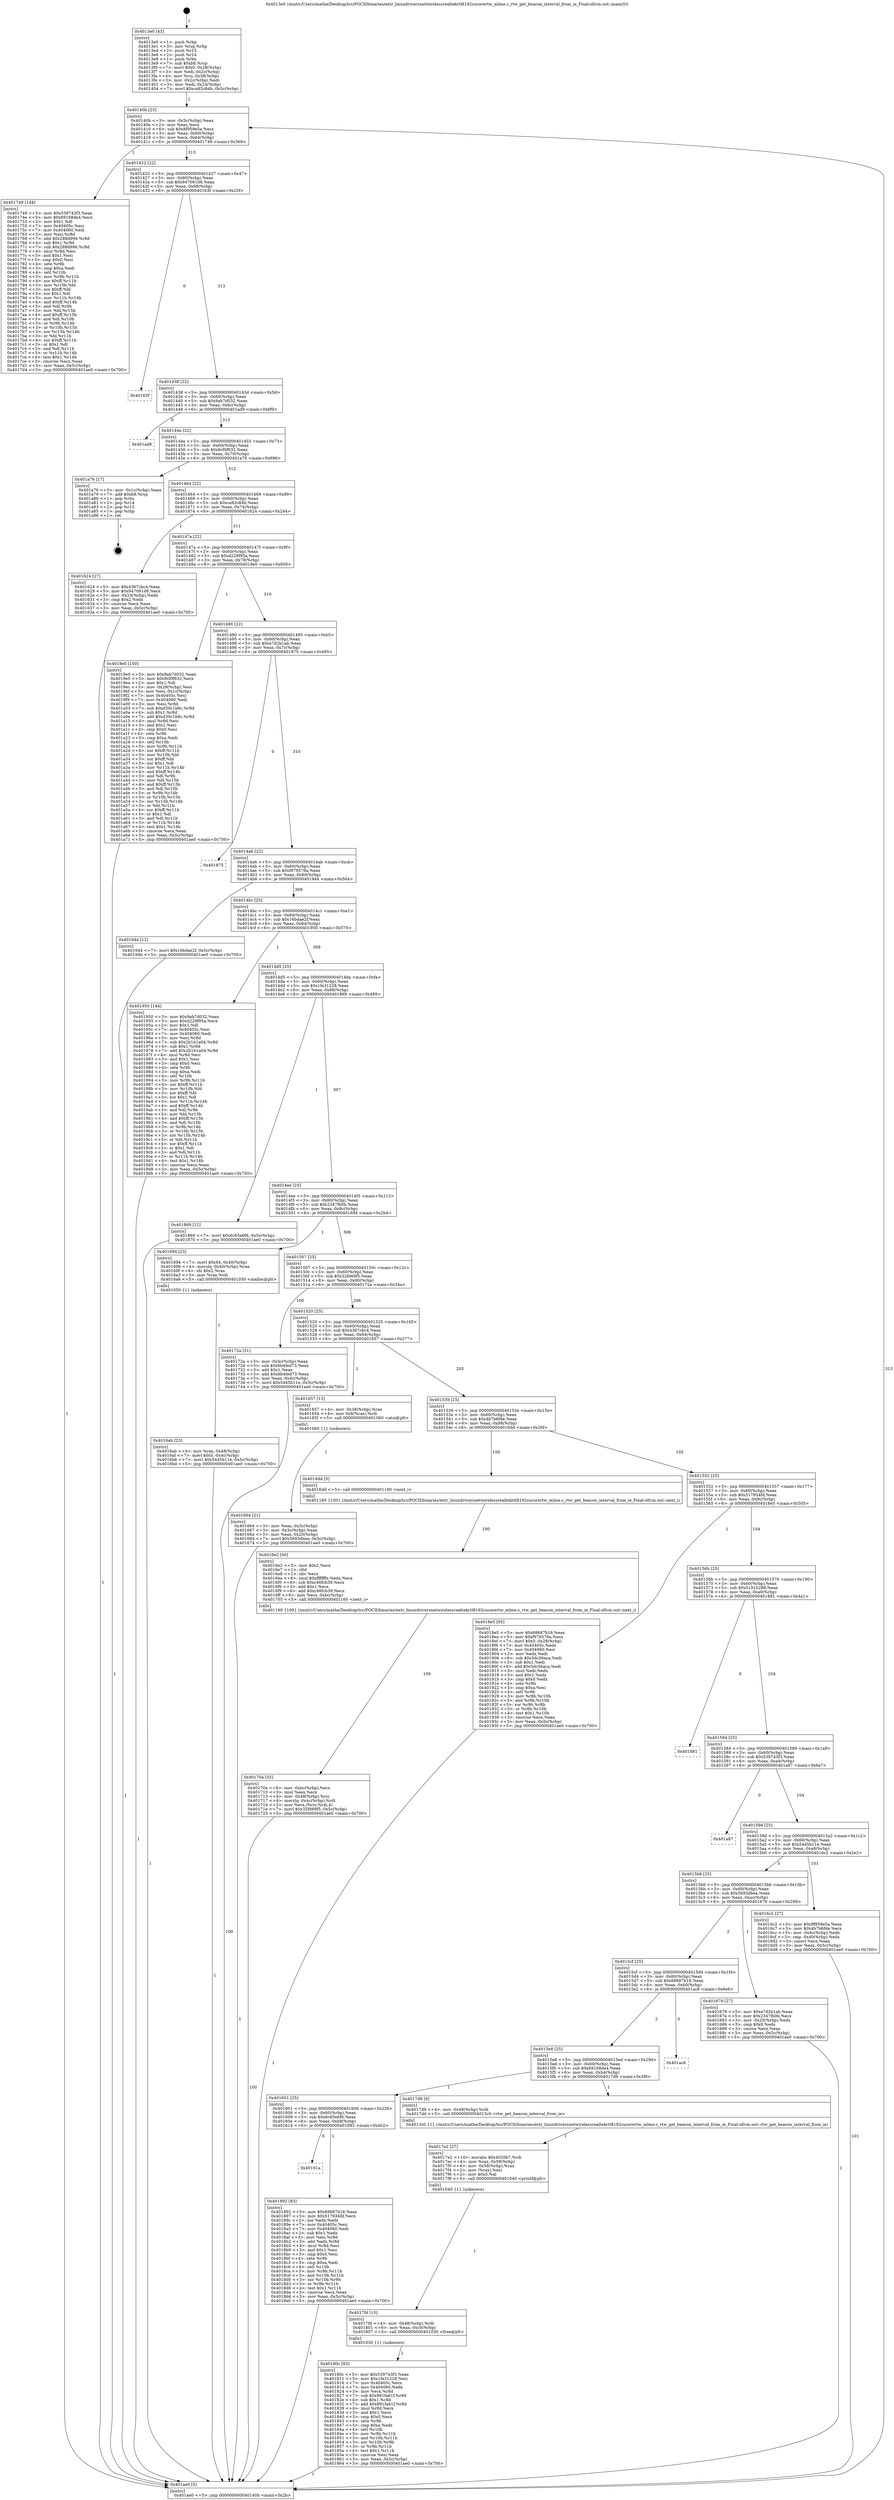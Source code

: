 digraph "0x4013e0" {
  label = "0x4013e0 (/mnt/c/Users/mathe/Desktop/tcc/POCII/binaries/extr_linuxdriversnetwirelessrealtekrtl8192cucorertw_mlme.c_rtw_get_beacon_interval_from_ie_Final-ollvm.out::main(0))"
  labelloc = "t"
  node[shape=record]

  Entry [label="",width=0.3,height=0.3,shape=circle,fillcolor=black,style=filled]
  "0x40140b" [label="{
     0x40140b [23]\l
     | [instrs]\l
     &nbsp;&nbsp;0x40140b \<+3\>: mov -0x5c(%rbp),%eax\l
     &nbsp;&nbsp;0x40140e \<+2\>: mov %eax,%ecx\l
     &nbsp;&nbsp;0x401410 \<+6\>: sub $0x8f959e5a,%ecx\l
     &nbsp;&nbsp;0x401416 \<+3\>: mov %eax,-0x60(%rbp)\l
     &nbsp;&nbsp;0x401419 \<+3\>: mov %ecx,-0x64(%rbp)\l
     &nbsp;&nbsp;0x40141c \<+6\>: je 0000000000401749 \<main+0x369\>\l
  }"]
  "0x401749" [label="{
     0x401749 [144]\l
     | [instrs]\l
     &nbsp;&nbsp;0x401749 \<+5\>: mov $0x539743f3,%eax\l
     &nbsp;&nbsp;0x40174e \<+5\>: mov $0x69168de4,%ecx\l
     &nbsp;&nbsp;0x401753 \<+2\>: mov $0x1,%dl\l
     &nbsp;&nbsp;0x401755 \<+7\>: mov 0x40405c,%esi\l
     &nbsp;&nbsp;0x40175c \<+7\>: mov 0x404060,%edi\l
     &nbsp;&nbsp;0x401763 \<+3\>: mov %esi,%r8d\l
     &nbsp;&nbsp;0x401766 \<+7\>: add $0x288d996,%r8d\l
     &nbsp;&nbsp;0x40176d \<+4\>: sub $0x1,%r8d\l
     &nbsp;&nbsp;0x401771 \<+7\>: sub $0x288d996,%r8d\l
     &nbsp;&nbsp;0x401778 \<+4\>: imul %r8d,%esi\l
     &nbsp;&nbsp;0x40177c \<+3\>: and $0x1,%esi\l
     &nbsp;&nbsp;0x40177f \<+3\>: cmp $0x0,%esi\l
     &nbsp;&nbsp;0x401782 \<+4\>: sete %r9b\l
     &nbsp;&nbsp;0x401786 \<+3\>: cmp $0xa,%edi\l
     &nbsp;&nbsp;0x401789 \<+4\>: setl %r10b\l
     &nbsp;&nbsp;0x40178d \<+3\>: mov %r9b,%r11b\l
     &nbsp;&nbsp;0x401790 \<+4\>: xor $0xff,%r11b\l
     &nbsp;&nbsp;0x401794 \<+3\>: mov %r10b,%bl\l
     &nbsp;&nbsp;0x401797 \<+3\>: xor $0xff,%bl\l
     &nbsp;&nbsp;0x40179a \<+3\>: xor $0x1,%dl\l
     &nbsp;&nbsp;0x40179d \<+3\>: mov %r11b,%r14b\l
     &nbsp;&nbsp;0x4017a0 \<+4\>: and $0xff,%r14b\l
     &nbsp;&nbsp;0x4017a4 \<+3\>: and %dl,%r9b\l
     &nbsp;&nbsp;0x4017a7 \<+3\>: mov %bl,%r15b\l
     &nbsp;&nbsp;0x4017aa \<+4\>: and $0xff,%r15b\l
     &nbsp;&nbsp;0x4017ae \<+3\>: and %dl,%r10b\l
     &nbsp;&nbsp;0x4017b1 \<+3\>: or %r9b,%r14b\l
     &nbsp;&nbsp;0x4017b4 \<+3\>: or %r10b,%r15b\l
     &nbsp;&nbsp;0x4017b7 \<+3\>: xor %r15b,%r14b\l
     &nbsp;&nbsp;0x4017ba \<+3\>: or %bl,%r11b\l
     &nbsp;&nbsp;0x4017bd \<+4\>: xor $0xff,%r11b\l
     &nbsp;&nbsp;0x4017c1 \<+3\>: or $0x1,%dl\l
     &nbsp;&nbsp;0x4017c4 \<+3\>: and %dl,%r11b\l
     &nbsp;&nbsp;0x4017c7 \<+3\>: or %r11b,%r14b\l
     &nbsp;&nbsp;0x4017ca \<+4\>: test $0x1,%r14b\l
     &nbsp;&nbsp;0x4017ce \<+3\>: cmovne %ecx,%eax\l
     &nbsp;&nbsp;0x4017d1 \<+3\>: mov %eax,-0x5c(%rbp)\l
     &nbsp;&nbsp;0x4017d4 \<+5\>: jmp 0000000000401ae0 \<main+0x700\>\l
  }"]
  "0x401422" [label="{
     0x401422 [22]\l
     | [instrs]\l
     &nbsp;&nbsp;0x401422 \<+5\>: jmp 0000000000401427 \<main+0x47\>\l
     &nbsp;&nbsp;0x401427 \<+3\>: mov -0x60(%rbp),%eax\l
     &nbsp;&nbsp;0x40142a \<+5\>: sub $0x947091d8,%eax\l
     &nbsp;&nbsp;0x40142f \<+3\>: mov %eax,-0x68(%rbp)\l
     &nbsp;&nbsp;0x401432 \<+6\>: je 000000000040163f \<main+0x25f\>\l
  }"]
  Exit [label="",width=0.3,height=0.3,shape=circle,fillcolor=black,style=filled,peripheries=2]
  "0x40163f" [label="{
     0x40163f\l
  }", style=dashed]
  "0x401438" [label="{
     0x401438 [22]\l
     | [instrs]\l
     &nbsp;&nbsp;0x401438 \<+5\>: jmp 000000000040143d \<main+0x5d\>\l
     &nbsp;&nbsp;0x40143d \<+3\>: mov -0x60(%rbp),%eax\l
     &nbsp;&nbsp;0x401440 \<+5\>: sub $0x9ab7d032,%eax\l
     &nbsp;&nbsp;0x401445 \<+3\>: mov %eax,-0x6c(%rbp)\l
     &nbsp;&nbsp;0x401448 \<+6\>: je 0000000000401ad9 \<main+0x6f9\>\l
  }"]
  "0x40161a" [label="{
     0x40161a\l
  }", style=dashed]
  "0x401ad9" [label="{
     0x401ad9\l
  }", style=dashed]
  "0x40144e" [label="{
     0x40144e [22]\l
     | [instrs]\l
     &nbsp;&nbsp;0x40144e \<+5\>: jmp 0000000000401453 \<main+0x73\>\l
     &nbsp;&nbsp;0x401453 \<+3\>: mov -0x60(%rbp),%eax\l
     &nbsp;&nbsp;0x401456 \<+5\>: sub $0x9cf0f632,%eax\l
     &nbsp;&nbsp;0x40145b \<+3\>: mov %eax,-0x70(%rbp)\l
     &nbsp;&nbsp;0x40145e \<+6\>: je 0000000000401a76 \<main+0x696\>\l
  }"]
  "0x401892" [label="{
     0x401892 [83]\l
     | [instrs]\l
     &nbsp;&nbsp;0x401892 \<+5\>: mov $0x68687b16,%eax\l
     &nbsp;&nbsp;0x401897 \<+5\>: mov $0x517934fd,%ecx\l
     &nbsp;&nbsp;0x40189c \<+2\>: xor %edx,%edx\l
     &nbsp;&nbsp;0x40189e \<+7\>: mov 0x40405c,%esi\l
     &nbsp;&nbsp;0x4018a5 \<+7\>: mov 0x404060,%edi\l
     &nbsp;&nbsp;0x4018ac \<+3\>: sub $0x1,%edx\l
     &nbsp;&nbsp;0x4018af \<+3\>: mov %esi,%r8d\l
     &nbsp;&nbsp;0x4018b2 \<+3\>: add %edx,%r8d\l
     &nbsp;&nbsp;0x4018b5 \<+4\>: imul %r8d,%esi\l
     &nbsp;&nbsp;0x4018b9 \<+3\>: and $0x1,%esi\l
     &nbsp;&nbsp;0x4018bc \<+3\>: cmp $0x0,%esi\l
     &nbsp;&nbsp;0x4018bf \<+4\>: sete %r9b\l
     &nbsp;&nbsp;0x4018c3 \<+3\>: cmp $0xa,%edi\l
     &nbsp;&nbsp;0x4018c6 \<+4\>: setl %r10b\l
     &nbsp;&nbsp;0x4018ca \<+3\>: mov %r9b,%r11b\l
     &nbsp;&nbsp;0x4018cd \<+3\>: and %r10b,%r11b\l
     &nbsp;&nbsp;0x4018d0 \<+3\>: xor %r10b,%r9b\l
     &nbsp;&nbsp;0x4018d3 \<+3\>: or %r9b,%r11b\l
     &nbsp;&nbsp;0x4018d6 \<+4\>: test $0x1,%r11b\l
     &nbsp;&nbsp;0x4018da \<+3\>: cmovne %ecx,%eax\l
     &nbsp;&nbsp;0x4018dd \<+3\>: mov %eax,-0x5c(%rbp)\l
     &nbsp;&nbsp;0x4018e0 \<+5\>: jmp 0000000000401ae0 \<main+0x700\>\l
  }"]
  "0x401a76" [label="{
     0x401a76 [17]\l
     | [instrs]\l
     &nbsp;&nbsp;0x401a76 \<+3\>: mov -0x1c(%rbp),%eax\l
     &nbsp;&nbsp;0x401a79 \<+7\>: add $0xb8,%rsp\l
     &nbsp;&nbsp;0x401a80 \<+1\>: pop %rbx\l
     &nbsp;&nbsp;0x401a81 \<+2\>: pop %r14\l
     &nbsp;&nbsp;0x401a83 \<+2\>: pop %r15\l
     &nbsp;&nbsp;0x401a85 \<+1\>: pop %rbp\l
     &nbsp;&nbsp;0x401a86 \<+1\>: ret\l
  }"]
  "0x401464" [label="{
     0x401464 [22]\l
     | [instrs]\l
     &nbsp;&nbsp;0x401464 \<+5\>: jmp 0000000000401469 \<main+0x89\>\l
     &nbsp;&nbsp;0x401469 \<+3\>: mov -0x60(%rbp),%eax\l
     &nbsp;&nbsp;0x40146c \<+5\>: sub $0xca92c84b,%eax\l
     &nbsp;&nbsp;0x401471 \<+3\>: mov %eax,-0x74(%rbp)\l
     &nbsp;&nbsp;0x401474 \<+6\>: je 0000000000401624 \<main+0x244\>\l
  }"]
  "0x40180c" [label="{
     0x40180c [93]\l
     | [instrs]\l
     &nbsp;&nbsp;0x40180c \<+5\>: mov $0x539743f3,%eax\l
     &nbsp;&nbsp;0x401811 \<+5\>: mov $0x1fe31228,%esi\l
     &nbsp;&nbsp;0x401816 \<+7\>: mov 0x40405c,%ecx\l
     &nbsp;&nbsp;0x40181d \<+7\>: mov 0x404060,%edx\l
     &nbsp;&nbsp;0x401824 \<+3\>: mov %ecx,%r8d\l
     &nbsp;&nbsp;0x401827 \<+7\>: sub $0x991fa61f,%r8d\l
     &nbsp;&nbsp;0x40182e \<+4\>: sub $0x1,%r8d\l
     &nbsp;&nbsp;0x401832 \<+7\>: add $0x991fa61f,%r8d\l
     &nbsp;&nbsp;0x401839 \<+4\>: imul %r8d,%ecx\l
     &nbsp;&nbsp;0x40183d \<+3\>: and $0x1,%ecx\l
     &nbsp;&nbsp;0x401840 \<+3\>: cmp $0x0,%ecx\l
     &nbsp;&nbsp;0x401843 \<+4\>: sete %r9b\l
     &nbsp;&nbsp;0x401847 \<+3\>: cmp $0xa,%edx\l
     &nbsp;&nbsp;0x40184a \<+4\>: setl %r10b\l
     &nbsp;&nbsp;0x40184e \<+3\>: mov %r9b,%r11b\l
     &nbsp;&nbsp;0x401851 \<+3\>: and %r10b,%r11b\l
     &nbsp;&nbsp;0x401854 \<+3\>: xor %r10b,%r9b\l
     &nbsp;&nbsp;0x401857 \<+3\>: or %r9b,%r11b\l
     &nbsp;&nbsp;0x40185a \<+4\>: test $0x1,%r11b\l
     &nbsp;&nbsp;0x40185e \<+3\>: cmovne %esi,%eax\l
     &nbsp;&nbsp;0x401861 \<+3\>: mov %eax,-0x5c(%rbp)\l
     &nbsp;&nbsp;0x401864 \<+5\>: jmp 0000000000401ae0 \<main+0x700\>\l
  }"]
  "0x401624" [label="{
     0x401624 [27]\l
     | [instrs]\l
     &nbsp;&nbsp;0x401624 \<+5\>: mov $0x4367cbc4,%eax\l
     &nbsp;&nbsp;0x401629 \<+5\>: mov $0x947091d8,%ecx\l
     &nbsp;&nbsp;0x40162e \<+3\>: mov -0x24(%rbp),%edx\l
     &nbsp;&nbsp;0x401631 \<+3\>: cmp $0x2,%edx\l
     &nbsp;&nbsp;0x401634 \<+3\>: cmovne %ecx,%eax\l
     &nbsp;&nbsp;0x401637 \<+3\>: mov %eax,-0x5c(%rbp)\l
     &nbsp;&nbsp;0x40163a \<+5\>: jmp 0000000000401ae0 \<main+0x700\>\l
  }"]
  "0x40147a" [label="{
     0x40147a [22]\l
     | [instrs]\l
     &nbsp;&nbsp;0x40147a \<+5\>: jmp 000000000040147f \<main+0x9f\>\l
     &nbsp;&nbsp;0x40147f \<+3\>: mov -0x60(%rbp),%eax\l
     &nbsp;&nbsp;0x401482 \<+5\>: sub $0xd229f95a,%eax\l
     &nbsp;&nbsp;0x401487 \<+3\>: mov %eax,-0x78(%rbp)\l
     &nbsp;&nbsp;0x40148a \<+6\>: je 00000000004019e0 \<main+0x600\>\l
  }"]
  "0x401ae0" [label="{
     0x401ae0 [5]\l
     | [instrs]\l
     &nbsp;&nbsp;0x401ae0 \<+5\>: jmp 000000000040140b \<main+0x2b\>\l
  }"]
  "0x4013e0" [label="{
     0x4013e0 [43]\l
     | [instrs]\l
     &nbsp;&nbsp;0x4013e0 \<+1\>: push %rbp\l
     &nbsp;&nbsp;0x4013e1 \<+3\>: mov %rsp,%rbp\l
     &nbsp;&nbsp;0x4013e4 \<+2\>: push %r15\l
     &nbsp;&nbsp;0x4013e6 \<+2\>: push %r14\l
     &nbsp;&nbsp;0x4013e8 \<+1\>: push %rbx\l
     &nbsp;&nbsp;0x4013e9 \<+7\>: sub $0xb8,%rsp\l
     &nbsp;&nbsp;0x4013f0 \<+7\>: movl $0x0,-0x28(%rbp)\l
     &nbsp;&nbsp;0x4013f7 \<+3\>: mov %edi,-0x2c(%rbp)\l
     &nbsp;&nbsp;0x4013fa \<+4\>: mov %rsi,-0x38(%rbp)\l
     &nbsp;&nbsp;0x4013fe \<+3\>: mov -0x2c(%rbp),%edi\l
     &nbsp;&nbsp;0x401401 \<+3\>: mov %edi,-0x24(%rbp)\l
     &nbsp;&nbsp;0x401404 \<+7\>: movl $0xca92c84b,-0x5c(%rbp)\l
  }"]
  "0x4017fd" [label="{
     0x4017fd [15]\l
     | [instrs]\l
     &nbsp;&nbsp;0x4017fd \<+4\>: mov -0x48(%rbp),%rdi\l
     &nbsp;&nbsp;0x401801 \<+6\>: mov %eax,-0xc0(%rbp)\l
     &nbsp;&nbsp;0x401807 \<+5\>: call 0000000000401030 \<free@plt\>\l
     | [calls]\l
     &nbsp;&nbsp;0x401030 \{1\} (unknown)\l
  }"]
  "0x4019e0" [label="{
     0x4019e0 [150]\l
     | [instrs]\l
     &nbsp;&nbsp;0x4019e0 \<+5\>: mov $0x9ab7d032,%eax\l
     &nbsp;&nbsp;0x4019e5 \<+5\>: mov $0x9cf0f632,%ecx\l
     &nbsp;&nbsp;0x4019ea \<+2\>: mov $0x1,%dl\l
     &nbsp;&nbsp;0x4019ec \<+3\>: mov -0x28(%rbp),%esi\l
     &nbsp;&nbsp;0x4019ef \<+3\>: mov %esi,-0x1c(%rbp)\l
     &nbsp;&nbsp;0x4019f2 \<+7\>: mov 0x40405c,%esi\l
     &nbsp;&nbsp;0x4019f9 \<+7\>: mov 0x404060,%edi\l
     &nbsp;&nbsp;0x401a00 \<+3\>: mov %esi,%r8d\l
     &nbsp;&nbsp;0x401a03 \<+7\>: sub $0xd30c1b8c,%r8d\l
     &nbsp;&nbsp;0x401a0a \<+4\>: sub $0x1,%r8d\l
     &nbsp;&nbsp;0x401a0e \<+7\>: add $0xd30c1b8c,%r8d\l
     &nbsp;&nbsp;0x401a15 \<+4\>: imul %r8d,%esi\l
     &nbsp;&nbsp;0x401a19 \<+3\>: and $0x1,%esi\l
     &nbsp;&nbsp;0x401a1c \<+3\>: cmp $0x0,%esi\l
     &nbsp;&nbsp;0x401a1f \<+4\>: sete %r9b\l
     &nbsp;&nbsp;0x401a23 \<+3\>: cmp $0xa,%edi\l
     &nbsp;&nbsp;0x401a26 \<+4\>: setl %r10b\l
     &nbsp;&nbsp;0x401a2a \<+3\>: mov %r9b,%r11b\l
     &nbsp;&nbsp;0x401a2d \<+4\>: xor $0xff,%r11b\l
     &nbsp;&nbsp;0x401a31 \<+3\>: mov %r10b,%bl\l
     &nbsp;&nbsp;0x401a34 \<+3\>: xor $0xff,%bl\l
     &nbsp;&nbsp;0x401a37 \<+3\>: xor $0x1,%dl\l
     &nbsp;&nbsp;0x401a3a \<+3\>: mov %r11b,%r14b\l
     &nbsp;&nbsp;0x401a3d \<+4\>: and $0xff,%r14b\l
     &nbsp;&nbsp;0x401a41 \<+3\>: and %dl,%r9b\l
     &nbsp;&nbsp;0x401a44 \<+3\>: mov %bl,%r15b\l
     &nbsp;&nbsp;0x401a47 \<+4\>: and $0xff,%r15b\l
     &nbsp;&nbsp;0x401a4b \<+3\>: and %dl,%r10b\l
     &nbsp;&nbsp;0x401a4e \<+3\>: or %r9b,%r14b\l
     &nbsp;&nbsp;0x401a51 \<+3\>: or %r10b,%r15b\l
     &nbsp;&nbsp;0x401a54 \<+3\>: xor %r15b,%r14b\l
     &nbsp;&nbsp;0x401a57 \<+3\>: or %bl,%r11b\l
     &nbsp;&nbsp;0x401a5a \<+4\>: xor $0xff,%r11b\l
     &nbsp;&nbsp;0x401a5e \<+3\>: or $0x1,%dl\l
     &nbsp;&nbsp;0x401a61 \<+3\>: and %dl,%r11b\l
     &nbsp;&nbsp;0x401a64 \<+3\>: or %r11b,%r14b\l
     &nbsp;&nbsp;0x401a67 \<+4\>: test $0x1,%r14b\l
     &nbsp;&nbsp;0x401a6b \<+3\>: cmovne %ecx,%eax\l
     &nbsp;&nbsp;0x401a6e \<+3\>: mov %eax,-0x5c(%rbp)\l
     &nbsp;&nbsp;0x401a71 \<+5\>: jmp 0000000000401ae0 \<main+0x700\>\l
  }"]
  "0x401490" [label="{
     0x401490 [22]\l
     | [instrs]\l
     &nbsp;&nbsp;0x401490 \<+5\>: jmp 0000000000401495 \<main+0xb5\>\l
     &nbsp;&nbsp;0x401495 \<+3\>: mov -0x60(%rbp),%eax\l
     &nbsp;&nbsp;0x401498 \<+5\>: sub $0xe7d2b1ab,%eax\l
     &nbsp;&nbsp;0x40149d \<+3\>: mov %eax,-0x7c(%rbp)\l
     &nbsp;&nbsp;0x4014a0 \<+6\>: je 0000000000401875 \<main+0x495\>\l
  }"]
  "0x4017e2" [label="{
     0x4017e2 [27]\l
     | [instrs]\l
     &nbsp;&nbsp;0x4017e2 \<+10\>: movabs $0x4020b7,%rdi\l
     &nbsp;&nbsp;0x4017ec \<+4\>: mov %rax,-0x58(%rbp)\l
     &nbsp;&nbsp;0x4017f0 \<+4\>: mov -0x58(%rbp),%rax\l
     &nbsp;&nbsp;0x4017f4 \<+2\>: mov (%rax),%esi\l
     &nbsp;&nbsp;0x4017f6 \<+2\>: mov $0x0,%al\l
     &nbsp;&nbsp;0x4017f8 \<+5\>: call 0000000000401040 \<printf@plt\>\l
     | [calls]\l
     &nbsp;&nbsp;0x401040 \{1\} (unknown)\l
  }"]
  "0x401875" [label="{
     0x401875\l
  }", style=dashed]
  "0x4014a6" [label="{
     0x4014a6 [22]\l
     | [instrs]\l
     &nbsp;&nbsp;0x4014a6 \<+5\>: jmp 00000000004014ab \<main+0xcb\>\l
     &nbsp;&nbsp;0x4014ab \<+3\>: mov -0x60(%rbp),%eax\l
     &nbsp;&nbsp;0x4014ae \<+5\>: sub $0xf979576a,%eax\l
     &nbsp;&nbsp;0x4014b3 \<+3\>: mov %eax,-0x80(%rbp)\l
     &nbsp;&nbsp;0x4014b6 \<+6\>: je 0000000000401944 \<main+0x564\>\l
  }"]
  "0x401601" [label="{
     0x401601 [25]\l
     | [instrs]\l
     &nbsp;&nbsp;0x401601 \<+5\>: jmp 0000000000401606 \<main+0x226\>\l
     &nbsp;&nbsp;0x401606 \<+3\>: mov -0x60(%rbp),%eax\l
     &nbsp;&nbsp;0x401609 \<+5\>: sub $0x6c65e6f6,%eax\l
     &nbsp;&nbsp;0x40160e \<+6\>: mov %eax,-0xb8(%rbp)\l
     &nbsp;&nbsp;0x401614 \<+6\>: je 0000000000401892 \<main+0x4b2\>\l
  }"]
  "0x401944" [label="{
     0x401944 [12]\l
     | [instrs]\l
     &nbsp;&nbsp;0x401944 \<+7\>: movl $0x16bdae2f,-0x5c(%rbp)\l
     &nbsp;&nbsp;0x40194b \<+5\>: jmp 0000000000401ae0 \<main+0x700\>\l
  }"]
  "0x4014bc" [label="{
     0x4014bc [25]\l
     | [instrs]\l
     &nbsp;&nbsp;0x4014bc \<+5\>: jmp 00000000004014c1 \<main+0xe1\>\l
     &nbsp;&nbsp;0x4014c1 \<+3\>: mov -0x60(%rbp),%eax\l
     &nbsp;&nbsp;0x4014c4 \<+5\>: sub $0x16bdae2f,%eax\l
     &nbsp;&nbsp;0x4014c9 \<+6\>: mov %eax,-0x84(%rbp)\l
     &nbsp;&nbsp;0x4014cf \<+6\>: je 0000000000401950 \<main+0x570\>\l
  }"]
  "0x4017d9" [label="{
     0x4017d9 [9]\l
     | [instrs]\l
     &nbsp;&nbsp;0x4017d9 \<+4\>: mov -0x48(%rbp),%rdi\l
     &nbsp;&nbsp;0x4017dd \<+5\>: call 00000000004013c0 \<rtw_get_beacon_interval_from_ie\>\l
     | [calls]\l
     &nbsp;&nbsp;0x4013c0 \{1\} (/mnt/c/Users/mathe/Desktop/tcc/POCII/binaries/extr_linuxdriversnetwirelessrealtekrtl8192cucorertw_mlme.c_rtw_get_beacon_interval_from_ie_Final-ollvm.out::rtw_get_beacon_interval_from_ie)\l
  }"]
  "0x401950" [label="{
     0x401950 [144]\l
     | [instrs]\l
     &nbsp;&nbsp;0x401950 \<+5\>: mov $0x9ab7d032,%eax\l
     &nbsp;&nbsp;0x401955 \<+5\>: mov $0xd229f95a,%ecx\l
     &nbsp;&nbsp;0x40195a \<+2\>: mov $0x1,%dl\l
     &nbsp;&nbsp;0x40195c \<+7\>: mov 0x40405c,%esi\l
     &nbsp;&nbsp;0x401963 \<+7\>: mov 0x404060,%edi\l
     &nbsp;&nbsp;0x40196a \<+3\>: mov %esi,%r8d\l
     &nbsp;&nbsp;0x40196d \<+7\>: sub $0x2b1b1a04,%r8d\l
     &nbsp;&nbsp;0x401974 \<+4\>: sub $0x1,%r8d\l
     &nbsp;&nbsp;0x401978 \<+7\>: add $0x2b1b1a04,%r8d\l
     &nbsp;&nbsp;0x40197f \<+4\>: imul %r8d,%esi\l
     &nbsp;&nbsp;0x401983 \<+3\>: and $0x1,%esi\l
     &nbsp;&nbsp;0x401986 \<+3\>: cmp $0x0,%esi\l
     &nbsp;&nbsp;0x401989 \<+4\>: sete %r9b\l
     &nbsp;&nbsp;0x40198d \<+3\>: cmp $0xa,%edi\l
     &nbsp;&nbsp;0x401990 \<+4\>: setl %r10b\l
     &nbsp;&nbsp;0x401994 \<+3\>: mov %r9b,%r11b\l
     &nbsp;&nbsp;0x401997 \<+4\>: xor $0xff,%r11b\l
     &nbsp;&nbsp;0x40199b \<+3\>: mov %r10b,%bl\l
     &nbsp;&nbsp;0x40199e \<+3\>: xor $0xff,%bl\l
     &nbsp;&nbsp;0x4019a1 \<+3\>: xor $0x1,%dl\l
     &nbsp;&nbsp;0x4019a4 \<+3\>: mov %r11b,%r14b\l
     &nbsp;&nbsp;0x4019a7 \<+4\>: and $0xff,%r14b\l
     &nbsp;&nbsp;0x4019ab \<+3\>: and %dl,%r9b\l
     &nbsp;&nbsp;0x4019ae \<+3\>: mov %bl,%r15b\l
     &nbsp;&nbsp;0x4019b1 \<+4\>: and $0xff,%r15b\l
     &nbsp;&nbsp;0x4019b5 \<+3\>: and %dl,%r10b\l
     &nbsp;&nbsp;0x4019b8 \<+3\>: or %r9b,%r14b\l
     &nbsp;&nbsp;0x4019bb \<+3\>: or %r10b,%r15b\l
     &nbsp;&nbsp;0x4019be \<+3\>: xor %r15b,%r14b\l
     &nbsp;&nbsp;0x4019c1 \<+3\>: or %bl,%r11b\l
     &nbsp;&nbsp;0x4019c4 \<+4\>: xor $0xff,%r11b\l
     &nbsp;&nbsp;0x4019c8 \<+3\>: or $0x1,%dl\l
     &nbsp;&nbsp;0x4019cb \<+3\>: and %dl,%r11b\l
     &nbsp;&nbsp;0x4019ce \<+3\>: or %r11b,%r14b\l
     &nbsp;&nbsp;0x4019d1 \<+4\>: test $0x1,%r14b\l
     &nbsp;&nbsp;0x4019d5 \<+3\>: cmovne %ecx,%eax\l
     &nbsp;&nbsp;0x4019d8 \<+3\>: mov %eax,-0x5c(%rbp)\l
     &nbsp;&nbsp;0x4019db \<+5\>: jmp 0000000000401ae0 \<main+0x700\>\l
  }"]
  "0x4014d5" [label="{
     0x4014d5 [25]\l
     | [instrs]\l
     &nbsp;&nbsp;0x4014d5 \<+5\>: jmp 00000000004014da \<main+0xfa\>\l
     &nbsp;&nbsp;0x4014da \<+3\>: mov -0x60(%rbp),%eax\l
     &nbsp;&nbsp;0x4014dd \<+5\>: sub $0x1fe31228,%eax\l
     &nbsp;&nbsp;0x4014e2 \<+6\>: mov %eax,-0x88(%rbp)\l
     &nbsp;&nbsp;0x4014e8 \<+6\>: je 0000000000401869 \<main+0x489\>\l
  }"]
  "0x4015e8" [label="{
     0x4015e8 [25]\l
     | [instrs]\l
     &nbsp;&nbsp;0x4015e8 \<+5\>: jmp 00000000004015ed \<main+0x20d\>\l
     &nbsp;&nbsp;0x4015ed \<+3\>: mov -0x60(%rbp),%eax\l
     &nbsp;&nbsp;0x4015f0 \<+5\>: sub $0x69168de4,%eax\l
     &nbsp;&nbsp;0x4015f5 \<+6\>: mov %eax,-0xb4(%rbp)\l
     &nbsp;&nbsp;0x4015fb \<+6\>: je 00000000004017d9 \<main+0x3f9\>\l
  }"]
  "0x401869" [label="{
     0x401869 [12]\l
     | [instrs]\l
     &nbsp;&nbsp;0x401869 \<+7\>: movl $0x6c65e6f6,-0x5c(%rbp)\l
     &nbsp;&nbsp;0x401870 \<+5\>: jmp 0000000000401ae0 \<main+0x700\>\l
  }"]
  "0x4014ee" [label="{
     0x4014ee [25]\l
     | [instrs]\l
     &nbsp;&nbsp;0x4014ee \<+5\>: jmp 00000000004014f3 \<main+0x113\>\l
     &nbsp;&nbsp;0x4014f3 \<+3\>: mov -0x60(%rbp),%eax\l
     &nbsp;&nbsp;0x4014f6 \<+5\>: sub $0x2347fb0b,%eax\l
     &nbsp;&nbsp;0x4014fb \<+6\>: mov %eax,-0x8c(%rbp)\l
     &nbsp;&nbsp;0x401501 \<+6\>: je 0000000000401694 \<main+0x2b4\>\l
  }"]
  "0x401ac6" [label="{
     0x401ac6\l
  }", style=dashed]
  "0x401694" [label="{
     0x401694 [23]\l
     | [instrs]\l
     &nbsp;&nbsp;0x401694 \<+7\>: movl $0x64,-0x40(%rbp)\l
     &nbsp;&nbsp;0x40169b \<+4\>: movslq -0x40(%rbp),%rax\l
     &nbsp;&nbsp;0x40169f \<+4\>: shl $0x2,%rax\l
     &nbsp;&nbsp;0x4016a3 \<+3\>: mov %rax,%rdi\l
     &nbsp;&nbsp;0x4016a6 \<+5\>: call 0000000000401050 \<malloc@plt\>\l
     | [calls]\l
     &nbsp;&nbsp;0x401050 \{1\} (unknown)\l
  }"]
  "0x401507" [label="{
     0x401507 [25]\l
     | [instrs]\l
     &nbsp;&nbsp;0x401507 \<+5\>: jmp 000000000040150c \<main+0x12c\>\l
     &nbsp;&nbsp;0x40150c \<+3\>: mov -0x60(%rbp),%eax\l
     &nbsp;&nbsp;0x40150f \<+5\>: sub $0x32fd69f5,%eax\l
     &nbsp;&nbsp;0x401514 \<+6\>: mov %eax,-0x90(%rbp)\l
     &nbsp;&nbsp;0x40151a \<+6\>: je 000000000040172a \<main+0x34a\>\l
  }"]
  "0x40170a" [label="{
     0x40170a [32]\l
     | [instrs]\l
     &nbsp;&nbsp;0x40170a \<+6\>: mov -0xbc(%rbp),%ecx\l
     &nbsp;&nbsp;0x401710 \<+3\>: imul %eax,%ecx\l
     &nbsp;&nbsp;0x401713 \<+4\>: mov -0x48(%rbp),%rsi\l
     &nbsp;&nbsp;0x401717 \<+4\>: movslq -0x4c(%rbp),%rdi\l
     &nbsp;&nbsp;0x40171b \<+3\>: mov %ecx,(%rsi,%rdi,4)\l
     &nbsp;&nbsp;0x40171e \<+7\>: movl $0x32fd69f5,-0x5c(%rbp)\l
     &nbsp;&nbsp;0x401725 \<+5\>: jmp 0000000000401ae0 \<main+0x700\>\l
  }"]
  "0x40172a" [label="{
     0x40172a [31]\l
     | [instrs]\l
     &nbsp;&nbsp;0x40172a \<+3\>: mov -0x4c(%rbp),%eax\l
     &nbsp;&nbsp;0x40172d \<+5\>: sub $0x6b4fed73,%eax\l
     &nbsp;&nbsp;0x401732 \<+3\>: add $0x1,%eax\l
     &nbsp;&nbsp;0x401735 \<+5\>: add $0x6b4fed73,%eax\l
     &nbsp;&nbsp;0x40173a \<+3\>: mov %eax,-0x4c(%rbp)\l
     &nbsp;&nbsp;0x40173d \<+7\>: movl $0x5445b11e,-0x5c(%rbp)\l
     &nbsp;&nbsp;0x401744 \<+5\>: jmp 0000000000401ae0 \<main+0x700\>\l
  }"]
  "0x401520" [label="{
     0x401520 [25]\l
     | [instrs]\l
     &nbsp;&nbsp;0x401520 \<+5\>: jmp 0000000000401525 \<main+0x145\>\l
     &nbsp;&nbsp;0x401525 \<+3\>: mov -0x60(%rbp),%eax\l
     &nbsp;&nbsp;0x401528 \<+5\>: sub $0x4367cbc4,%eax\l
     &nbsp;&nbsp;0x40152d \<+6\>: mov %eax,-0x94(%rbp)\l
     &nbsp;&nbsp;0x401533 \<+6\>: je 0000000000401657 \<main+0x277\>\l
  }"]
  "0x4016e2" [label="{
     0x4016e2 [40]\l
     | [instrs]\l
     &nbsp;&nbsp;0x4016e2 \<+5\>: mov $0x2,%ecx\l
     &nbsp;&nbsp;0x4016e7 \<+1\>: cltd\l
     &nbsp;&nbsp;0x4016e8 \<+2\>: idiv %ecx\l
     &nbsp;&nbsp;0x4016ea \<+6\>: imul $0xfffffffe,%edx,%ecx\l
     &nbsp;&nbsp;0x4016f0 \<+6\>: sub $0xc46fcb39,%ecx\l
     &nbsp;&nbsp;0x4016f6 \<+3\>: add $0x1,%ecx\l
     &nbsp;&nbsp;0x4016f9 \<+6\>: add $0xc46fcb39,%ecx\l
     &nbsp;&nbsp;0x4016ff \<+6\>: mov %ecx,-0xbc(%rbp)\l
     &nbsp;&nbsp;0x401705 \<+5\>: call 0000000000401160 \<next_i\>\l
     | [calls]\l
     &nbsp;&nbsp;0x401160 \{100\} (/mnt/c/Users/mathe/Desktop/tcc/POCII/binaries/extr_linuxdriversnetwirelessrealtekrtl8192cucorertw_mlme.c_rtw_get_beacon_interval_from_ie_Final-ollvm.out::next_i)\l
  }"]
  "0x401657" [label="{
     0x401657 [13]\l
     | [instrs]\l
     &nbsp;&nbsp;0x401657 \<+4\>: mov -0x38(%rbp),%rax\l
     &nbsp;&nbsp;0x40165b \<+4\>: mov 0x8(%rax),%rdi\l
     &nbsp;&nbsp;0x40165f \<+5\>: call 0000000000401060 \<atoi@plt\>\l
     | [calls]\l
     &nbsp;&nbsp;0x401060 \{1\} (unknown)\l
  }"]
  "0x401539" [label="{
     0x401539 [25]\l
     | [instrs]\l
     &nbsp;&nbsp;0x401539 \<+5\>: jmp 000000000040153e \<main+0x15e\>\l
     &nbsp;&nbsp;0x40153e \<+3\>: mov -0x60(%rbp),%eax\l
     &nbsp;&nbsp;0x401541 \<+5\>: sub $0x4b7b6fde,%eax\l
     &nbsp;&nbsp;0x401546 \<+6\>: mov %eax,-0x98(%rbp)\l
     &nbsp;&nbsp;0x40154c \<+6\>: je 00000000004016dd \<main+0x2fd\>\l
  }"]
  "0x401664" [label="{
     0x401664 [21]\l
     | [instrs]\l
     &nbsp;&nbsp;0x401664 \<+3\>: mov %eax,-0x3c(%rbp)\l
     &nbsp;&nbsp;0x401667 \<+3\>: mov -0x3c(%rbp),%eax\l
     &nbsp;&nbsp;0x40166a \<+3\>: mov %eax,-0x20(%rbp)\l
     &nbsp;&nbsp;0x40166d \<+7\>: movl $0x5693dbea,-0x5c(%rbp)\l
     &nbsp;&nbsp;0x401674 \<+5\>: jmp 0000000000401ae0 \<main+0x700\>\l
  }"]
  "0x4016ab" [label="{
     0x4016ab [23]\l
     | [instrs]\l
     &nbsp;&nbsp;0x4016ab \<+4\>: mov %rax,-0x48(%rbp)\l
     &nbsp;&nbsp;0x4016af \<+7\>: movl $0x0,-0x4c(%rbp)\l
     &nbsp;&nbsp;0x4016b6 \<+7\>: movl $0x5445b11e,-0x5c(%rbp)\l
     &nbsp;&nbsp;0x4016bd \<+5\>: jmp 0000000000401ae0 \<main+0x700\>\l
  }"]
  "0x4016dd" [label="{
     0x4016dd [5]\l
     | [instrs]\l
     &nbsp;&nbsp;0x4016dd \<+5\>: call 0000000000401160 \<next_i\>\l
     | [calls]\l
     &nbsp;&nbsp;0x401160 \{100\} (/mnt/c/Users/mathe/Desktop/tcc/POCII/binaries/extr_linuxdriversnetwirelessrealtekrtl8192cucorertw_mlme.c_rtw_get_beacon_interval_from_ie_Final-ollvm.out::next_i)\l
  }"]
  "0x401552" [label="{
     0x401552 [25]\l
     | [instrs]\l
     &nbsp;&nbsp;0x401552 \<+5\>: jmp 0000000000401557 \<main+0x177\>\l
     &nbsp;&nbsp;0x401557 \<+3\>: mov -0x60(%rbp),%eax\l
     &nbsp;&nbsp;0x40155a \<+5\>: sub $0x517934fd,%eax\l
     &nbsp;&nbsp;0x40155f \<+6\>: mov %eax,-0x9c(%rbp)\l
     &nbsp;&nbsp;0x401565 \<+6\>: je 00000000004018e5 \<main+0x505\>\l
  }"]
  "0x4015cf" [label="{
     0x4015cf [25]\l
     | [instrs]\l
     &nbsp;&nbsp;0x4015cf \<+5\>: jmp 00000000004015d4 \<main+0x1f4\>\l
     &nbsp;&nbsp;0x4015d4 \<+3\>: mov -0x60(%rbp),%eax\l
     &nbsp;&nbsp;0x4015d7 \<+5\>: sub $0x68687b16,%eax\l
     &nbsp;&nbsp;0x4015dc \<+6\>: mov %eax,-0xb0(%rbp)\l
     &nbsp;&nbsp;0x4015e2 \<+6\>: je 0000000000401ac6 \<main+0x6e6\>\l
  }"]
  "0x4018e5" [label="{
     0x4018e5 [95]\l
     | [instrs]\l
     &nbsp;&nbsp;0x4018e5 \<+5\>: mov $0x68687b16,%eax\l
     &nbsp;&nbsp;0x4018ea \<+5\>: mov $0xf979576a,%ecx\l
     &nbsp;&nbsp;0x4018ef \<+7\>: movl $0x0,-0x28(%rbp)\l
     &nbsp;&nbsp;0x4018f6 \<+7\>: mov 0x40405c,%edx\l
     &nbsp;&nbsp;0x4018fd \<+7\>: mov 0x404060,%esi\l
     &nbsp;&nbsp;0x401904 \<+2\>: mov %edx,%edi\l
     &nbsp;&nbsp;0x401906 \<+6\>: sub $0x5dc56aca,%edi\l
     &nbsp;&nbsp;0x40190c \<+3\>: sub $0x1,%edi\l
     &nbsp;&nbsp;0x40190f \<+6\>: add $0x5dc56aca,%edi\l
     &nbsp;&nbsp;0x401915 \<+3\>: imul %edi,%edx\l
     &nbsp;&nbsp;0x401918 \<+3\>: and $0x1,%edx\l
     &nbsp;&nbsp;0x40191b \<+3\>: cmp $0x0,%edx\l
     &nbsp;&nbsp;0x40191e \<+4\>: sete %r8b\l
     &nbsp;&nbsp;0x401922 \<+3\>: cmp $0xa,%esi\l
     &nbsp;&nbsp;0x401925 \<+4\>: setl %r9b\l
     &nbsp;&nbsp;0x401929 \<+3\>: mov %r8b,%r10b\l
     &nbsp;&nbsp;0x40192c \<+3\>: and %r9b,%r10b\l
     &nbsp;&nbsp;0x40192f \<+3\>: xor %r9b,%r8b\l
     &nbsp;&nbsp;0x401932 \<+3\>: or %r8b,%r10b\l
     &nbsp;&nbsp;0x401935 \<+4\>: test $0x1,%r10b\l
     &nbsp;&nbsp;0x401939 \<+3\>: cmovne %ecx,%eax\l
     &nbsp;&nbsp;0x40193c \<+3\>: mov %eax,-0x5c(%rbp)\l
     &nbsp;&nbsp;0x40193f \<+5\>: jmp 0000000000401ae0 \<main+0x700\>\l
  }"]
  "0x40156b" [label="{
     0x40156b [25]\l
     | [instrs]\l
     &nbsp;&nbsp;0x40156b \<+5\>: jmp 0000000000401570 \<main+0x190\>\l
     &nbsp;&nbsp;0x401570 \<+3\>: mov -0x60(%rbp),%eax\l
     &nbsp;&nbsp;0x401573 \<+5\>: sub $0x5191b288,%eax\l
     &nbsp;&nbsp;0x401578 \<+6\>: mov %eax,-0xa0(%rbp)\l
     &nbsp;&nbsp;0x40157e \<+6\>: je 0000000000401881 \<main+0x4a1\>\l
  }"]
  "0x401679" [label="{
     0x401679 [27]\l
     | [instrs]\l
     &nbsp;&nbsp;0x401679 \<+5\>: mov $0xe7d2b1ab,%eax\l
     &nbsp;&nbsp;0x40167e \<+5\>: mov $0x2347fb0b,%ecx\l
     &nbsp;&nbsp;0x401683 \<+3\>: mov -0x20(%rbp),%edx\l
     &nbsp;&nbsp;0x401686 \<+3\>: cmp $0x0,%edx\l
     &nbsp;&nbsp;0x401689 \<+3\>: cmove %ecx,%eax\l
     &nbsp;&nbsp;0x40168c \<+3\>: mov %eax,-0x5c(%rbp)\l
     &nbsp;&nbsp;0x40168f \<+5\>: jmp 0000000000401ae0 \<main+0x700\>\l
  }"]
  "0x401881" [label="{
     0x401881\l
  }", style=dashed]
  "0x401584" [label="{
     0x401584 [25]\l
     | [instrs]\l
     &nbsp;&nbsp;0x401584 \<+5\>: jmp 0000000000401589 \<main+0x1a9\>\l
     &nbsp;&nbsp;0x401589 \<+3\>: mov -0x60(%rbp),%eax\l
     &nbsp;&nbsp;0x40158c \<+5\>: sub $0x539743f3,%eax\l
     &nbsp;&nbsp;0x401591 \<+6\>: mov %eax,-0xa4(%rbp)\l
     &nbsp;&nbsp;0x401597 \<+6\>: je 0000000000401a87 \<main+0x6a7\>\l
  }"]
  "0x4015b6" [label="{
     0x4015b6 [25]\l
     | [instrs]\l
     &nbsp;&nbsp;0x4015b6 \<+5\>: jmp 00000000004015bb \<main+0x1db\>\l
     &nbsp;&nbsp;0x4015bb \<+3\>: mov -0x60(%rbp),%eax\l
     &nbsp;&nbsp;0x4015be \<+5\>: sub $0x5693dbea,%eax\l
     &nbsp;&nbsp;0x4015c3 \<+6\>: mov %eax,-0xac(%rbp)\l
     &nbsp;&nbsp;0x4015c9 \<+6\>: je 0000000000401679 \<main+0x299\>\l
  }"]
  "0x401a87" [label="{
     0x401a87\l
  }", style=dashed]
  "0x40159d" [label="{
     0x40159d [25]\l
     | [instrs]\l
     &nbsp;&nbsp;0x40159d \<+5\>: jmp 00000000004015a2 \<main+0x1c2\>\l
     &nbsp;&nbsp;0x4015a2 \<+3\>: mov -0x60(%rbp),%eax\l
     &nbsp;&nbsp;0x4015a5 \<+5\>: sub $0x5445b11e,%eax\l
     &nbsp;&nbsp;0x4015aa \<+6\>: mov %eax,-0xa8(%rbp)\l
     &nbsp;&nbsp;0x4015b0 \<+6\>: je 00000000004016c2 \<main+0x2e2\>\l
  }"]
  "0x4016c2" [label="{
     0x4016c2 [27]\l
     | [instrs]\l
     &nbsp;&nbsp;0x4016c2 \<+5\>: mov $0x8f959e5a,%eax\l
     &nbsp;&nbsp;0x4016c7 \<+5\>: mov $0x4b7b6fde,%ecx\l
     &nbsp;&nbsp;0x4016cc \<+3\>: mov -0x4c(%rbp),%edx\l
     &nbsp;&nbsp;0x4016cf \<+3\>: cmp -0x40(%rbp),%edx\l
     &nbsp;&nbsp;0x4016d2 \<+3\>: cmovl %ecx,%eax\l
     &nbsp;&nbsp;0x4016d5 \<+3\>: mov %eax,-0x5c(%rbp)\l
     &nbsp;&nbsp;0x4016d8 \<+5\>: jmp 0000000000401ae0 \<main+0x700\>\l
  }"]
  Entry -> "0x4013e0" [label=" 1"]
  "0x40140b" -> "0x401749" [label=" 1"]
  "0x40140b" -> "0x401422" [label=" 313"]
  "0x401a76" -> Exit [label=" 1"]
  "0x401422" -> "0x40163f" [label=" 0"]
  "0x401422" -> "0x401438" [label=" 313"]
  "0x4019e0" -> "0x401ae0" [label=" 1"]
  "0x401438" -> "0x401ad9" [label=" 0"]
  "0x401438" -> "0x40144e" [label=" 313"]
  "0x401950" -> "0x401ae0" [label=" 1"]
  "0x40144e" -> "0x401a76" [label=" 1"]
  "0x40144e" -> "0x401464" [label=" 312"]
  "0x401944" -> "0x401ae0" [label=" 1"]
  "0x401464" -> "0x401624" [label=" 1"]
  "0x401464" -> "0x40147a" [label=" 311"]
  "0x401624" -> "0x401ae0" [label=" 1"]
  "0x4013e0" -> "0x40140b" [label=" 1"]
  "0x401ae0" -> "0x40140b" [label=" 313"]
  "0x401892" -> "0x401ae0" [label=" 1"]
  "0x40147a" -> "0x4019e0" [label=" 1"]
  "0x40147a" -> "0x401490" [label=" 310"]
  "0x401601" -> "0x40161a" [label=" 0"]
  "0x401490" -> "0x401875" [label=" 0"]
  "0x401490" -> "0x4014a6" [label=" 310"]
  "0x401601" -> "0x401892" [label=" 1"]
  "0x4014a6" -> "0x401944" [label=" 1"]
  "0x4014a6" -> "0x4014bc" [label=" 309"]
  "0x4018e5" -> "0x401ae0" [label=" 1"]
  "0x4014bc" -> "0x401950" [label=" 1"]
  "0x4014bc" -> "0x4014d5" [label=" 308"]
  "0x401869" -> "0x401ae0" [label=" 1"]
  "0x4014d5" -> "0x401869" [label=" 1"]
  "0x4014d5" -> "0x4014ee" [label=" 307"]
  "0x4017fd" -> "0x40180c" [label=" 1"]
  "0x4014ee" -> "0x401694" [label=" 1"]
  "0x4014ee" -> "0x401507" [label=" 306"]
  "0x4017e2" -> "0x4017fd" [label=" 1"]
  "0x401507" -> "0x40172a" [label=" 100"]
  "0x401507" -> "0x401520" [label=" 206"]
  "0x4015e8" -> "0x401601" [label=" 1"]
  "0x401520" -> "0x401657" [label=" 1"]
  "0x401520" -> "0x401539" [label=" 205"]
  "0x401657" -> "0x401664" [label=" 1"]
  "0x401664" -> "0x401ae0" [label=" 1"]
  "0x4015e8" -> "0x4017d9" [label=" 1"]
  "0x401539" -> "0x4016dd" [label=" 100"]
  "0x401539" -> "0x401552" [label=" 105"]
  "0x40180c" -> "0x401ae0" [label=" 1"]
  "0x401552" -> "0x4018e5" [label=" 1"]
  "0x401552" -> "0x40156b" [label=" 104"]
  "0x4015cf" -> "0x4015e8" [label=" 2"]
  "0x40156b" -> "0x401881" [label=" 0"]
  "0x40156b" -> "0x401584" [label=" 104"]
  "0x4015cf" -> "0x401ac6" [label=" 0"]
  "0x401584" -> "0x401a87" [label=" 0"]
  "0x401584" -> "0x40159d" [label=" 104"]
  "0x401749" -> "0x401ae0" [label=" 1"]
  "0x40159d" -> "0x4016c2" [label=" 101"]
  "0x40159d" -> "0x4015b6" [label=" 3"]
  "0x4017d9" -> "0x4017e2" [label=" 1"]
  "0x4015b6" -> "0x401679" [label=" 1"]
  "0x4015b6" -> "0x4015cf" [label=" 2"]
  "0x401679" -> "0x401ae0" [label=" 1"]
  "0x401694" -> "0x4016ab" [label=" 1"]
  "0x4016ab" -> "0x401ae0" [label=" 1"]
  "0x4016c2" -> "0x401ae0" [label=" 101"]
  "0x4016dd" -> "0x4016e2" [label=" 100"]
  "0x4016e2" -> "0x40170a" [label=" 100"]
  "0x40170a" -> "0x401ae0" [label=" 100"]
  "0x40172a" -> "0x401ae0" [label=" 100"]
}
